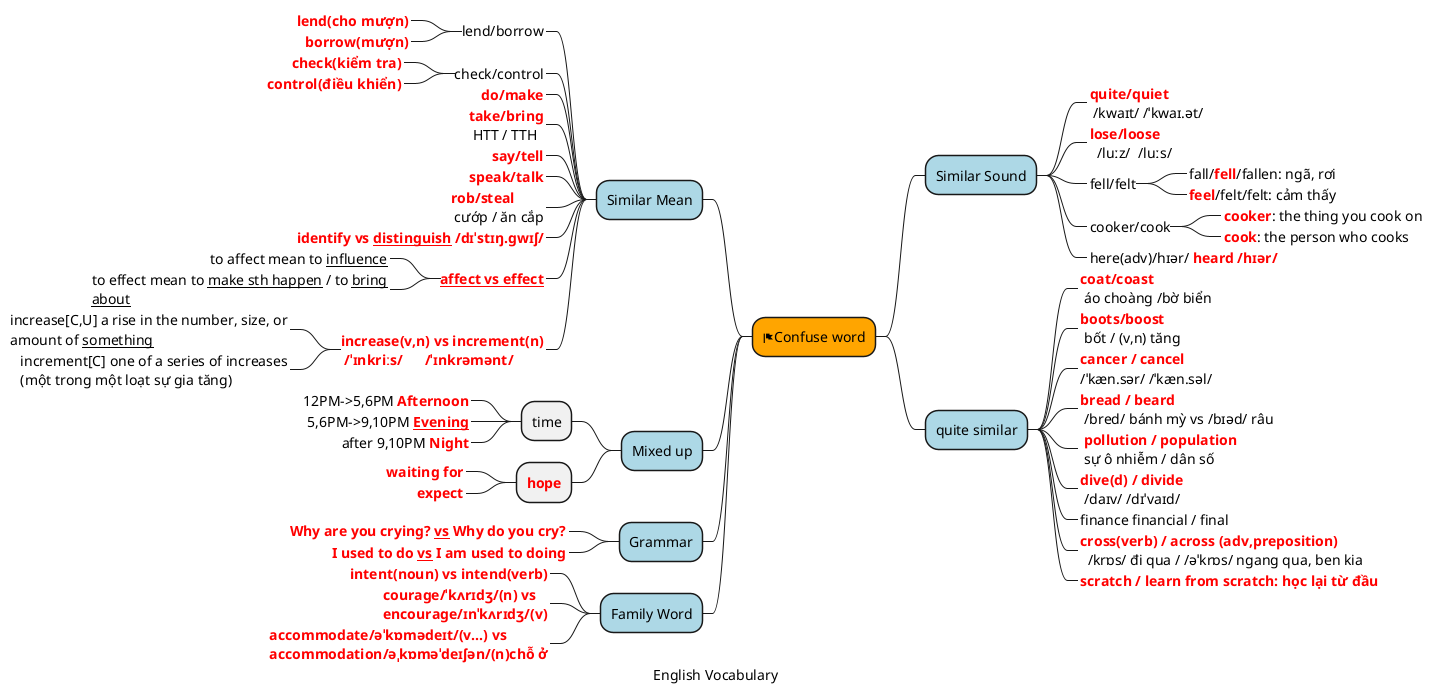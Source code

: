 @startmindmap
caption English Vocabulary
'title Human
skinparam {
    wrapWidth 300
}

*[#Orange] <&flag>Confuse word

**[#lightblue] Similar Sound
***_ <b><color:red>quite/quiet \n /kwaɪt/ /ˈkwaɪ.ət/
***_ <b><color:red>lose/loose \n  /luːz/  /luːs/
***_ fell/felt
****_ fall/<b><color:red>fell</b>/fallen: ngã, rơi
****_ <b><color:red>feel</b>/felt/felt: cảm thấy
***_ cooker/cook
****_ <b><color:red>cooker</b>: the thing you cook on
****_ <b><color:red>cook</b>: the person who cooks
***_ here(adv)/hɪər/ <b><color:red>heard /hɪər/

left side
**[#lightblue] Similar Mean
***_ lend/borrow
****_ <b><color:red>lend(cho mượn)
****_ <b><color:red>borrow(mượn)
***_ check/control
****_ <b><color:red>check(kiểm tra)
****_ <b><color:red>control(điều khiển)

***_ <b><color:red>do/make
***_ <b><color:red>take/bring \n HTT / TTH
***_ <b><color:red>say/tell
***_ <b><color:red>speak/talk
***_ <b><color:red>rob/steal \n cướp / ăn cắp
***_ <b><color:red>identify vs __distinguish__ /dɪˈstɪŋ.ɡwɪʃ/
***_ <b><color:red>__affect vs effect__
****_ to affect mean to __influence__
****_ to effect mean to __make sth happen__ / to __bring about__
***_ <b><color:red>increase(v,n) vs increment(n)\n <b><color:red>/ˈɪnkriːs/      /ˈɪnkrəmənt/
****_ increase[C,U] a rise in the number, size, or amount of __something__
****_ increment[C] one of a series of increases (một trong một loạt sự gia tăng)

**[#lightblue] Mixed up
*** time
****_ 12PM->5,6PM<b><color:red> Afternoon
****_ 5,6PM->9,10PM<b><color:red> __Evening__
****_ after 9,10PM<b><color:red> Night
*** <b><color:red>hope
****_ <b><color:red>waiting for
****_ <b><color:red>expect

right side
**[#lightblue] quite similar
***_ <b><color:red>coat/coast \n áo choàng /bờ biển
***_ <b><color:red>boots/boost \n bốt / (v,n) tăng
***_ <b><color:red>cancer / cancel \n/ˈkæn.sər/ /ˈkæn.səl/
***_ <b><color:red>bread / beard \n /bred/ bánh mỳ vs /bɪəd/ râu
***_ <b><color:red> pollution / population \n sự ô nhiễm / dân số
***_ <b><color:red>dive(d) / divide \n /daɪv/ /dɪˈvaɪd/
***_ finance financial / final
***_ <b><color:red>cross(verb) / across (adv,preposition) \n  /krɒs/ đi qua / /əˈkrɒs/ ngang qua, ben kia
***_ <b><color:red>scratch / learn from scratch: học lại từ đầu

left side
**[#lightblue] Grammar
***_ <b><color:red> Why are you crying? __vs__ Why do you cry?
***_ <b><color:red> I used to do __vs__ I am used to doing

**[#lightblue] Family Word
***_ <b><color:red> intent(noun) vs intend(verb)
***_ <b><color:red>courage/ˈkʌrɪdʒ/(n) vs encourage/ɪnˈkʌrɪdʒ/(v)
***_ <b><color:red>accommodate/əˈkɒmədeɪt/(v...) vs accommodation/əˌkɒməˈdeɪʃən/(n)chỗ ở
@endmindmap